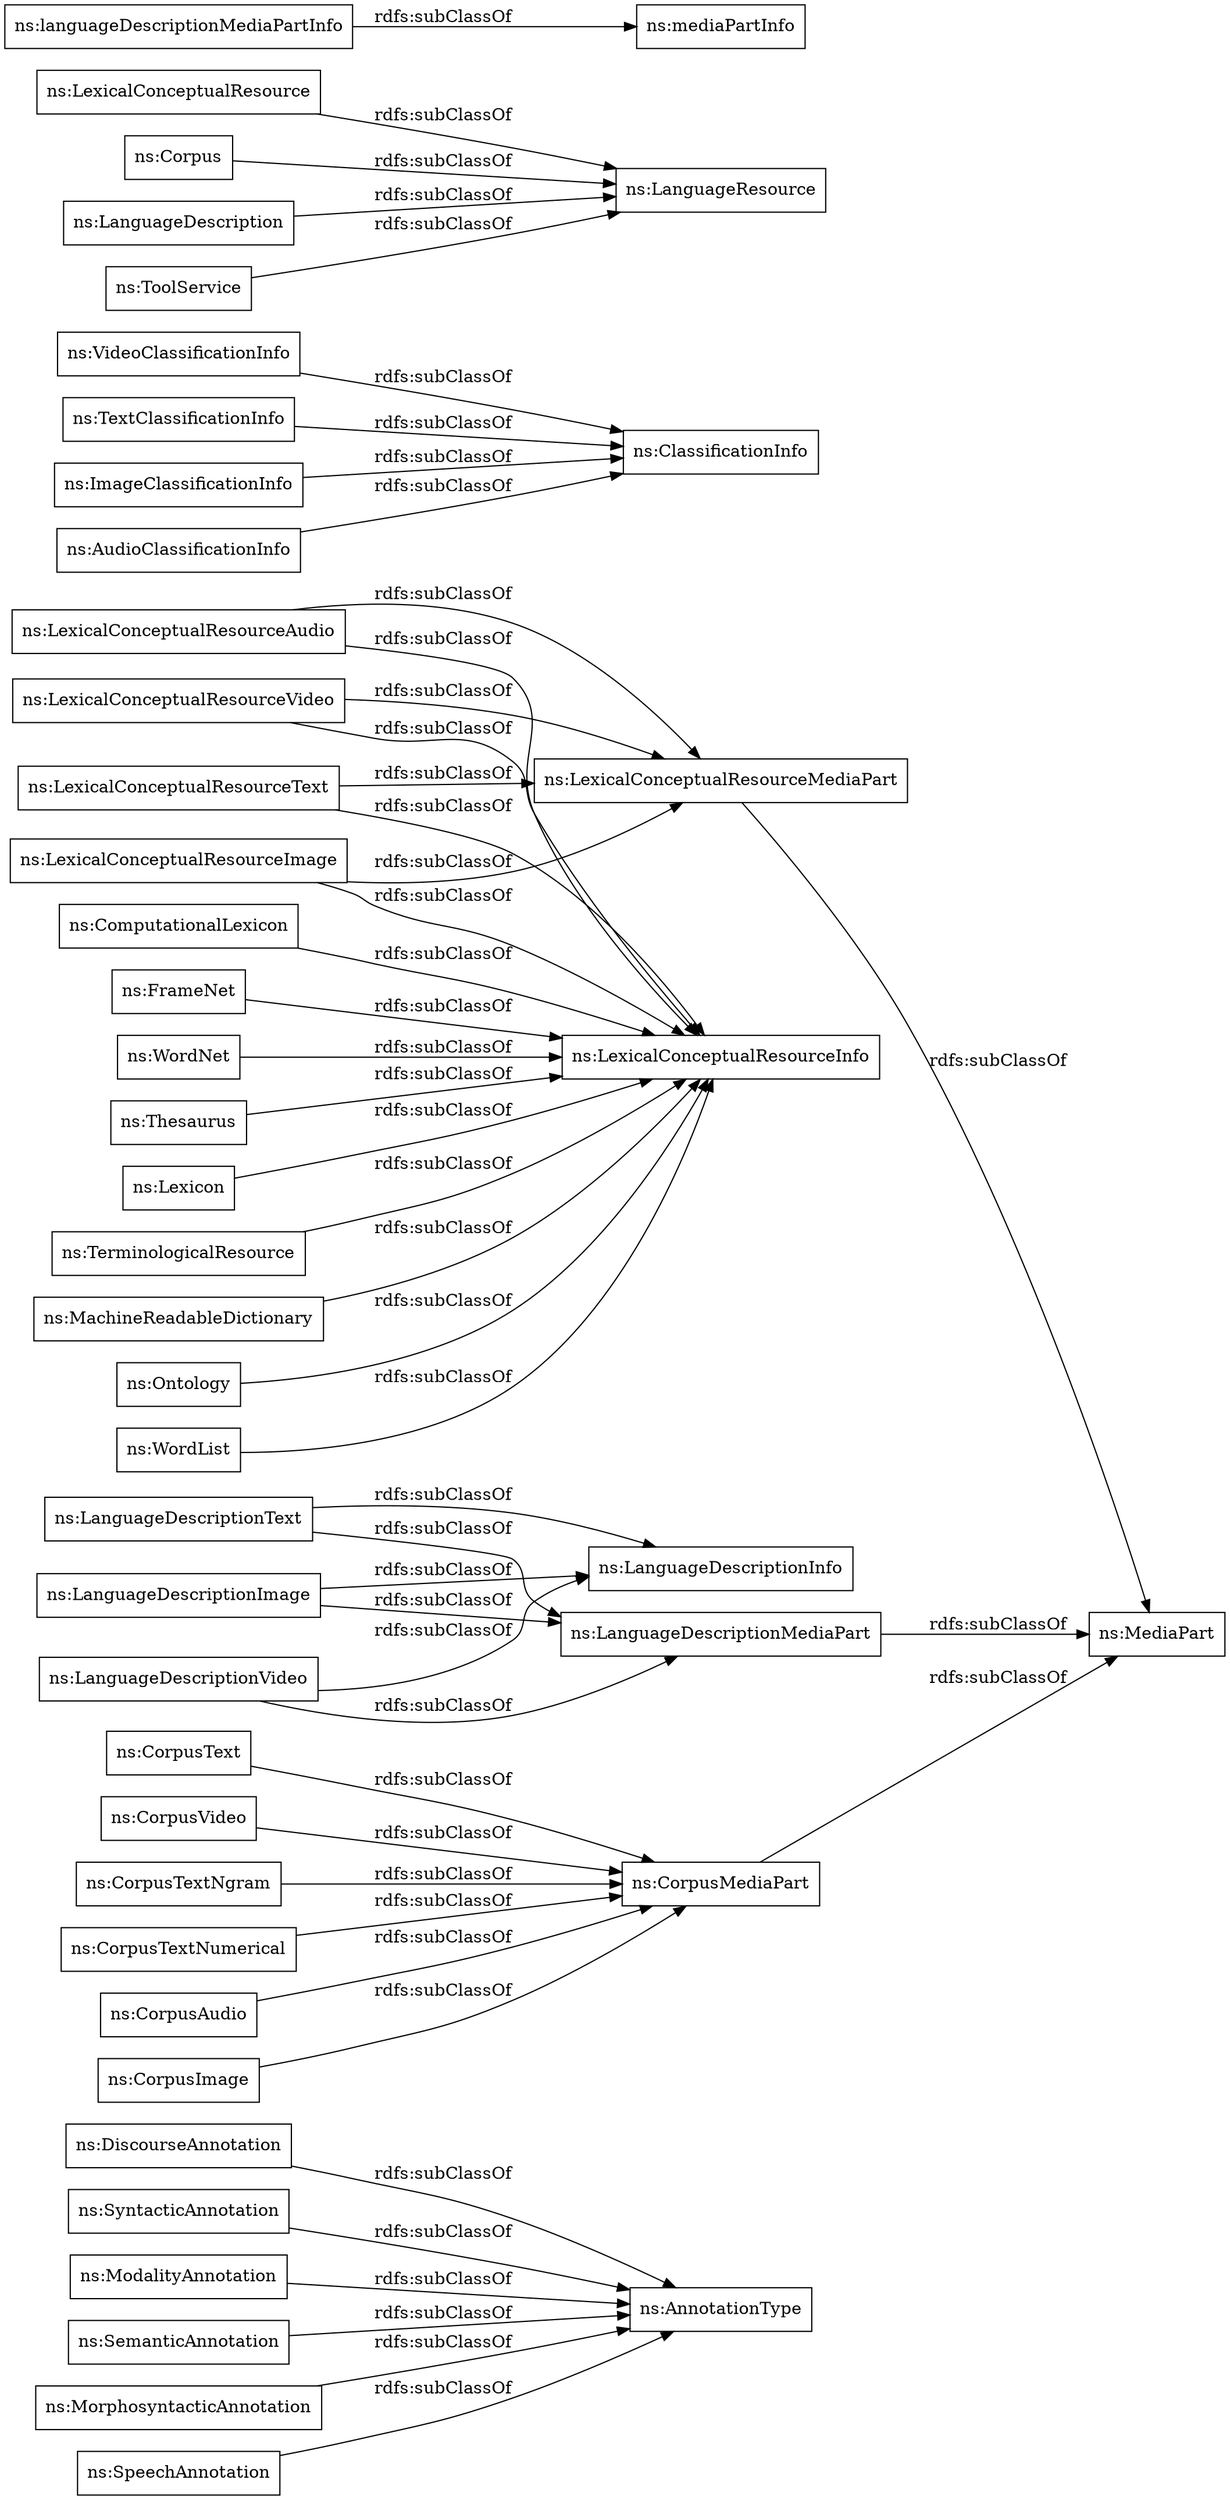 digraph ar2dtool_diagram { 
rankdir=LR;
size="1000"
node [shape = rectangle, color="black"]; "ns:AnnotationType" "ns:CorpusText" "ns:ComputationalLexicon" "ns:FrameNet" "ns:CorpusAudio" "ns:LexicalConceptualResourceMediaPart" "ns:WordNet" "ns:VideoClassificationInfo" "ns:LexicalConceptualResourceInfo" "ns:LexicalConceptualResource" "ns:LanguageDescriptionImage" "ns:Thesaurus" "ns:LexicalConceptualResourceAudio" "ns:CorpusMediaPart" "ns:Corpus" "ns:LanguageDescription" "ns:CorpusImage" "ns:LexicalConceptualResourceVideo" "ns:TerminologicalResource" "ns:TextClassificationInfo" "ns:LexicalConceptualResourceImage" "ns:CorpusVideo" "ns:MediaPart" "ns:CorpusTextNgram" "ns:LexicalConceptualResourceText" "ns:LanguageDescriptionMediaPart" "ns:LanguageDescriptionInfo" "ns:WordList" "ns:LanguageDescriptionVideo" "ns:ToolService" "ns:Lexicon" "ns:LanguageDescriptionText" "ns:CorpusTextNumerical" "ns:MachineReadableDictionary" "ns:ImageClassificationInfo" "ns:LanguageResource" "ns:ClassificationInfo" "ns:Ontology" "ns:AudioClassificationInfo" ; /*classes style*/
	"ns:CorpusTextNumerical" -> "ns:CorpusMediaPart" [ label = "rdfs:subClassOf" ];
	"ns:WordList" -> "ns:LexicalConceptualResourceInfo" [ label = "rdfs:subClassOf" ];
	"ns:LanguageDescriptionText" -> "ns:LanguageDescriptionMediaPart" [ label = "rdfs:subClassOf" ];
	"ns:LanguageDescriptionText" -> "ns:LanguageDescriptionInfo" [ label = "rdfs:subClassOf" ];
	"ns:ToolService" -> "ns:LanguageResource" [ label = "rdfs:subClassOf" ];
	"ns:TextClassificationInfo" -> "ns:ClassificationInfo" [ label = "rdfs:subClassOf" ];
	"ns:LexicalConceptualResourceImage" -> "ns:LexicalConceptualResourceMediaPart" [ label = "rdfs:subClassOf" ];
	"ns:LexicalConceptualResourceImage" -> "ns:LexicalConceptualResourceInfo" [ label = "rdfs:subClassOf" ];
	"ns:DiscourseAnnotation" -> "ns:AnnotationType" [ label = "rdfs:subClassOf" ];
	"ns:CorpusMediaPart" -> "ns:MediaPart" [ label = "rdfs:subClassOf" ];
	"ns:ComputationalLexicon" -> "ns:LexicalConceptualResourceInfo" [ label = "rdfs:subClassOf" ];
	"ns:SyntacticAnnotation" -> "ns:AnnotationType" [ label = "rdfs:subClassOf" ];
	"ns:WordNet" -> "ns:LexicalConceptualResourceInfo" [ label = "rdfs:subClassOf" ];
	"ns:LanguageDescriptionVideo" -> "ns:LanguageDescriptionMediaPart" [ label = "rdfs:subClassOf" ];
	"ns:LanguageDescriptionVideo" -> "ns:LanguageDescriptionInfo" [ label = "rdfs:subClassOf" ];
	"ns:CorpusText" -> "ns:CorpusMediaPart" [ label = "rdfs:subClassOf" ];
	"ns:LexicalConceptualResourceMediaPart" -> "ns:MediaPart" [ label = "rdfs:subClassOf" ];
	"ns:LanguageDescription" -> "ns:LanguageResource" [ label = "rdfs:subClassOf" ];
	"ns:ModalityAnnotation" -> "ns:AnnotationType" [ label = "rdfs:subClassOf" ];
	"ns:Ontology" -> "ns:LexicalConceptualResourceInfo" [ label = "rdfs:subClassOf" ];
	"ns:AudioClassificationInfo" -> "ns:ClassificationInfo" [ label = "rdfs:subClassOf" ];
	"ns:SemanticAnnotation" -> "ns:AnnotationType" [ label = "rdfs:subClassOf" ];
	"ns:CorpusImage" -> "ns:CorpusMediaPart" [ label = "rdfs:subClassOf" ];
	"ns:VideoClassificationInfo" -> "ns:ClassificationInfo" [ label = "rdfs:subClassOf" ];
	"ns:LexicalConceptualResourceText" -> "ns:LexicalConceptualResourceMediaPart" [ label = "rdfs:subClassOf" ];
	"ns:LexicalConceptualResourceText" -> "ns:LexicalConceptualResourceInfo" [ label = "rdfs:subClassOf" ];
	"ns:TerminologicalResource" -> "ns:LexicalConceptualResourceInfo" [ label = "rdfs:subClassOf" ];
	"ns:Lexicon" -> "ns:LexicalConceptualResourceInfo" [ label = "rdfs:subClassOf" ];
	"ns:MachineReadableDictionary" -> "ns:LexicalConceptualResourceInfo" [ label = "rdfs:subClassOf" ];
	"ns:LexicalConceptualResourceAudio" -> "ns:LexicalConceptualResourceMediaPart" [ label = "rdfs:subClassOf" ];
	"ns:LexicalConceptualResourceAudio" -> "ns:LexicalConceptualResourceInfo" [ label = "rdfs:subClassOf" ];
	"ns:Thesaurus" -> "ns:LexicalConceptualResourceInfo" [ label = "rdfs:subClassOf" ];
	"ns:LexicalConceptualResourceVideo" -> "ns:LexicalConceptualResourceMediaPart" [ label = "rdfs:subClassOf" ];
	"ns:LexicalConceptualResourceVideo" -> "ns:LexicalConceptualResourceInfo" [ label = "rdfs:subClassOf" ];
	"ns:CorpusTextNgram" -> "ns:CorpusMediaPart" [ label = "rdfs:subClassOf" ];
	"ns:FrameNet" -> "ns:LexicalConceptualResourceInfo" [ label = "rdfs:subClassOf" ];
	"ns:CorpusVideo" -> "ns:CorpusMediaPart" [ label = "rdfs:subClassOf" ];
	"ns:LanguageDescriptionImage" -> "ns:LanguageDescriptionMediaPart" [ label = "rdfs:subClassOf" ];
	"ns:LanguageDescriptionImage" -> "ns:LanguageDescriptionInfo" [ label = "rdfs:subClassOf" ];
	"ns:LexicalConceptualResource" -> "ns:LanguageResource" [ label = "rdfs:subClassOf" ];
	"ns:MorphosyntacticAnnotation" -> "ns:AnnotationType" [ label = "rdfs:subClassOf" ];
	"ns:Corpus" -> "ns:LanguageResource" [ label = "rdfs:subClassOf" ];
	"ns:ImageClassificationInfo" -> "ns:ClassificationInfo" [ label = "rdfs:subClassOf" ];
	"ns:CorpusAudio" -> "ns:CorpusMediaPart" [ label = "rdfs:subClassOf" ];
	"ns:languageDescriptionMediaPartInfo" -> "ns:mediaPartInfo" [ label = "rdfs:subClassOf" ];
	"ns:SpeechAnnotation" -> "ns:AnnotationType" [ label = "rdfs:subClassOf" ];
	"ns:LanguageDescriptionMediaPart" -> "ns:MediaPart" [ label = "rdfs:subClassOf" ];

}
